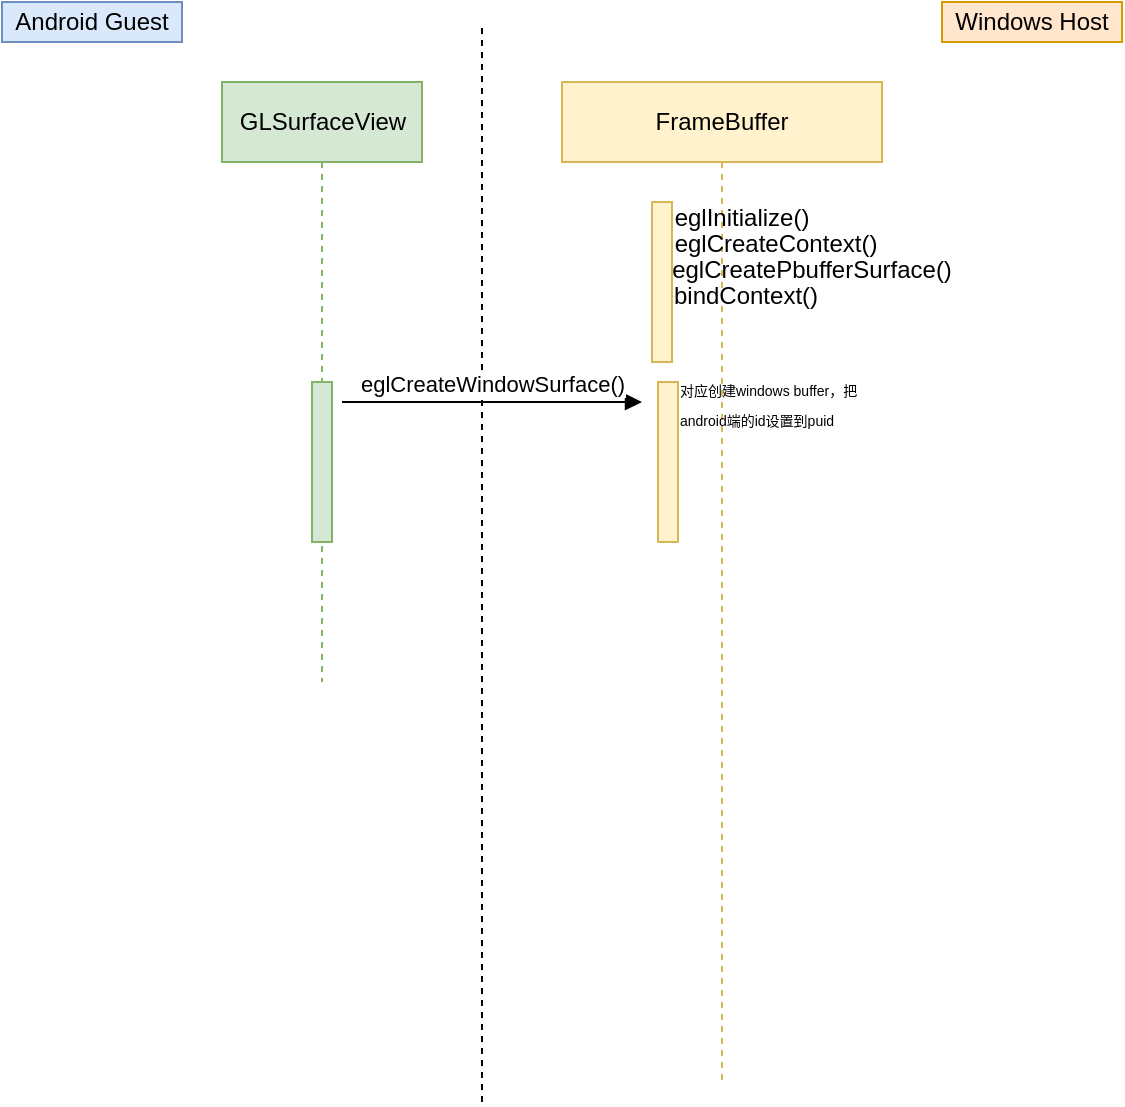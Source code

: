 <mxfile version="10.6.7" type="github"><diagram id="or6p0bjtmAOX88xs_gC-" name="Page-1"><mxGraphModel dx="842" dy="582" grid="1" gridSize="10" guides="1" tooltips="1" connect="1" arrows="1" fold="1" page="1" pageScale="1" pageWidth="850" pageHeight="1100" math="0" shadow="0"><root><mxCell id="0"/><mxCell id="1" parent="0"/><mxCell id="9zYh7fbY1Rz_cDKyLO7p-1" value="FrameBuffer" style="shape=umlLifeline;perimeter=lifelinePerimeter;whiteSpace=wrap;html=1;container=1;collapsible=0;recursiveResize=0;outlineConnect=0;fillColor=#fff2cc;strokeColor=#d6b656;" vertex="1" parent="1"><mxGeometry x="400" y="50" width="160" height="500" as="geometry"/></mxCell><mxCell id="9zYh7fbY1Rz_cDKyLO7p-5" value="" style="html=1;points=[];perimeter=orthogonalPerimeter;fillColor=#fff2cc;strokeColor=#d6b656;" vertex="1" parent="9zYh7fbY1Rz_cDKyLO7p-1"><mxGeometry x="45" y="60" width="10" height="80" as="geometry"/></mxCell><mxCell id="9zYh7fbY1Rz_cDKyLO7p-8" value="eglInitialize()" style="text;html=1;strokeColor=none;fillColor=none;align=center;verticalAlign=middle;whiteSpace=wrap;rounded=0;" vertex="1" parent="9zYh7fbY1Rz_cDKyLO7p-1"><mxGeometry x="70" y="57.5" width="40" height="20" as="geometry"/></mxCell><mxCell id="9zYh7fbY1Rz_cDKyLO7p-16" value="bindContext()" style="text;html=1;strokeColor=none;fillColor=none;align=center;verticalAlign=middle;whiteSpace=wrap;rounded=0;" vertex="1" parent="9zYh7fbY1Rz_cDKyLO7p-1"><mxGeometry x="72" y="97" width="40" height="20" as="geometry"/></mxCell><mxCell id="9zYh7fbY1Rz_cDKyLO7p-25" value="" style="html=1;points=[];perimeter=orthogonalPerimeter;fillColor=#fff2cc;strokeColor=#d6b656;" vertex="1" parent="9zYh7fbY1Rz_cDKyLO7p-1"><mxGeometry x="48" y="150" width="10" height="80" as="geometry"/></mxCell><mxCell id="9zYh7fbY1Rz_cDKyLO7p-26" value="&lt;div style=&quot;text-align: left&quot;&gt;&lt;span style=&quot;font-size: 7px&quot;&gt;对应创建windows buffer，把android端的id设置到puid&lt;/span&gt;&lt;/div&gt;" style="text;html=1;strokeColor=none;fillColor=none;align=center;verticalAlign=middle;whiteSpace=wrap;rounded=0;" vertex="1" parent="9zYh7fbY1Rz_cDKyLO7p-1"><mxGeometry x="58" y="150" width="92" height="20" as="geometry"/></mxCell><mxCell id="9zYh7fbY1Rz_cDKyLO7p-2" value="" style="endArrow=none;dashed=1;html=1;" edge="1" parent="1"><mxGeometry width="50" height="50" relative="1" as="geometry"><mxPoint x="360" y="560" as="sourcePoint"/><mxPoint x="360" y="20" as="targetPoint"/></mxGeometry></mxCell><mxCell id="9zYh7fbY1Rz_cDKyLO7p-3" value="Android Guest" style="text;html=1;strokeColor=#6c8ebf;fillColor=#dae8fc;align=center;verticalAlign=middle;whiteSpace=wrap;rounded=0;" vertex="1" parent="1"><mxGeometry x="120" y="10" width="90" height="20" as="geometry"/></mxCell><mxCell id="9zYh7fbY1Rz_cDKyLO7p-4" value="Windows Host" style="text;html=1;strokeColor=#d79b00;fillColor=#ffe6cc;align=center;verticalAlign=middle;whiteSpace=wrap;rounded=0;" vertex="1" parent="1"><mxGeometry x="590" y="10" width="90" height="20" as="geometry"/></mxCell><mxCell id="9zYh7fbY1Rz_cDKyLO7p-11" value="eglCreateContext()" style="text;html=1;strokeColor=none;fillColor=none;align=center;verticalAlign=middle;whiteSpace=wrap;rounded=0;" vertex="1" parent="1"><mxGeometry x="487" y="120.5" width="40" height="20" as="geometry"/></mxCell><mxCell id="9zYh7fbY1Rz_cDKyLO7p-14" value="eglCreatePbufferSurface()" style="text;html=1;strokeColor=none;fillColor=none;align=center;verticalAlign=middle;whiteSpace=wrap;rounded=0;" vertex="1" parent="1"><mxGeometry x="505" y="133.5" width="40" height="20" as="geometry"/></mxCell><mxCell id="9zYh7fbY1Rz_cDKyLO7p-17" value="GLSurfaceView" style="html=1;points=[];perimeter=orthogonalPerimeter;shape=umlLifeline;participant=label;fontFamily=Helvetica;fontSize=12;fontColor=#000000;align=center;strokeColor=#82b366;fillColor=#d5e8d4;recursiveResize=0;container=1;collapsible=0;" vertex="1" parent="1"><mxGeometry x="230" y="50" width="100" height="300" as="geometry"/></mxCell><mxCell id="9zYh7fbY1Rz_cDKyLO7p-18" value="" style="html=1;points=[];perimeter=orthogonalPerimeter;fillColor=#d5e8d4;strokeColor=#82b366;" vertex="1" parent="9zYh7fbY1Rz_cDKyLO7p-17"><mxGeometry x="45" y="150" width="10" height="80" as="geometry"/></mxCell><mxCell id="9zYh7fbY1Rz_cDKyLO7p-23" value="eglCreateWindowSurface()" style="html=1;verticalAlign=bottom;endArrow=block;" edge="1" parent="9zYh7fbY1Rz_cDKyLO7p-17"><mxGeometry width="80" relative="1" as="geometry"><mxPoint x="60" y="160" as="sourcePoint"/><mxPoint x="210" y="160" as="targetPoint"/></mxGeometry></mxCell></root></mxGraphModel></diagram></mxfile>